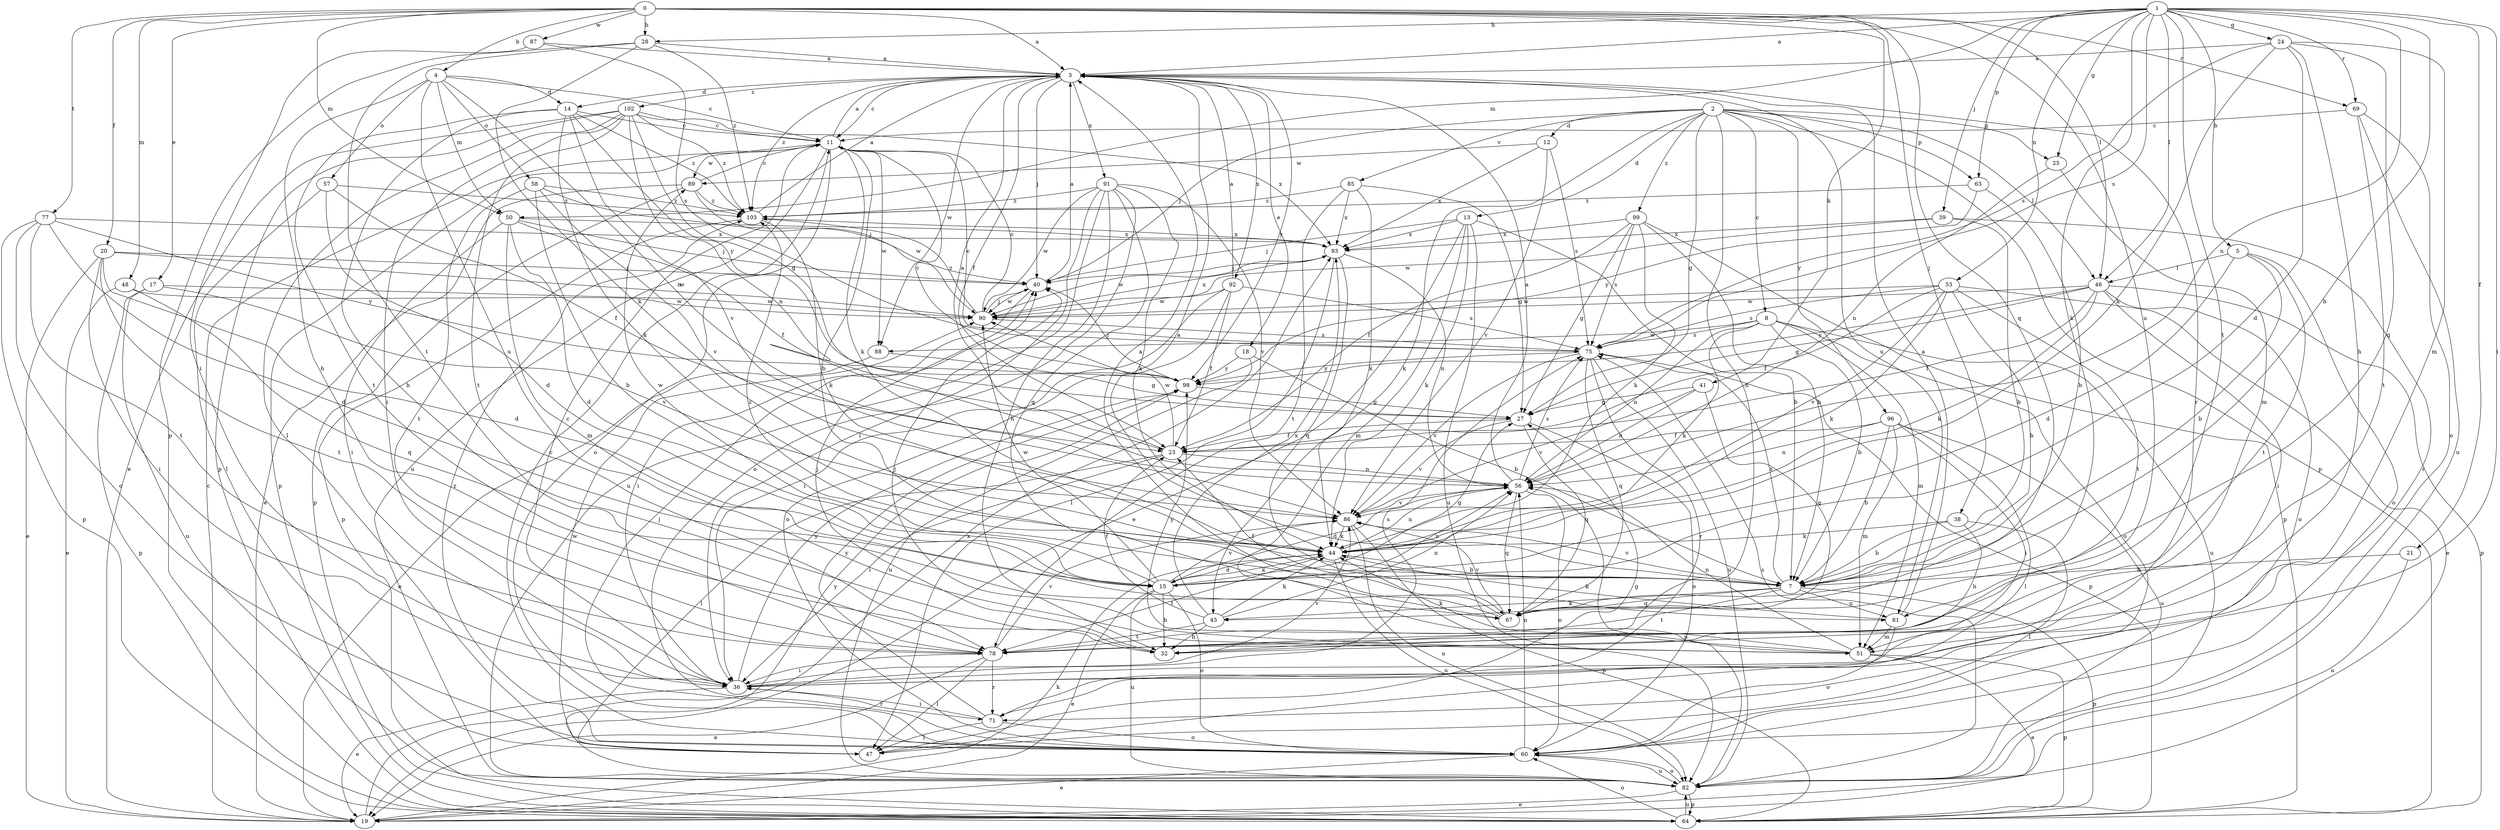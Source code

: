 strict digraph  {
0;
1;
2;
3;
4;
5;
7;
8;
11;
12;
13;
14;
15;
17;
18;
19;
20;
21;
23;
24;
25;
27;
28;
32;
36;
38;
39;
40;
41;
43;
44;
46;
47;
48;
50;
51;
53;
56;
57;
58;
60;
63;
64;
67;
69;
71;
75;
77;
78;
81;
82;
85;
86;
87;
88;
89;
90;
91;
92;
93;
96;
98;
99;
102;
103;
0 -> 3  [label=a];
0 -> 4  [label=b];
0 -> 17  [label=e];
0 -> 20  [label=f];
0 -> 28  [label=h];
0 -> 38  [label=j];
0 -> 41  [label=k];
0 -> 46  [label=l];
0 -> 48  [label=m];
0 -> 50  [label=m];
0 -> 67  [label=q];
0 -> 69  [label=r];
0 -> 77  [label=t];
0 -> 81  [label=u];
0 -> 87  [label=w];
1 -> 3  [label=a];
1 -> 5  [label=b];
1 -> 7  [label=b];
1 -> 21  [label=f];
1 -> 24  [label=g];
1 -> 25  [label=g];
1 -> 28  [label=h];
1 -> 36  [label=i];
1 -> 39  [label=j];
1 -> 43  [label=k];
1 -> 46  [label=l];
1 -> 50  [label=m];
1 -> 53  [label=n];
1 -> 56  [label=n];
1 -> 63  [label=p];
1 -> 69  [label=r];
1 -> 75  [label=s];
1 -> 78  [label=t];
2 -> 8  [label=c];
2 -> 12  [label=d];
2 -> 13  [label=d];
2 -> 25  [label=g];
2 -> 27  [label=g];
2 -> 32  [label=h];
2 -> 40  [label=j];
2 -> 43  [label=k];
2 -> 46  [label=l];
2 -> 63  [label=p];
2 -> 64  [label=p];
2 -> 85  [label=v];
2 -> 96  [label=y];
2 -> 99  [label=z];
3 -> 11  [label=c];
3 -> 14  [label=d];
3 -> 18  [label=e];
3 -> 23  [label=f];
3 -> 40  [label=j];
3 -> 71  [label=r];
3 -> 81  [label=u];
3 -> 88  [label=w];
3 -> 91  [label=x];
3 -> 92  [label=x];
3 -> 98  [label=y];
3 -> 102  [label=z];
3 -> 103  [label=z];
4 -> 11  [label=c];
4 -> 14  [label=d];
4 -> 32  [label=h];
4 -> 50  [label=m];
4 -> 56  [label=n];
4 -> 57  [label=o];
4 -> 58  [label=o];
4 -> 81  [label=u];
5 -> 7  [label=b];
5 -> 15  [label=d];
5 -> 46  [label=l];
5 -> 60  [label=o];
5 -> 78  [label=t];
7 -> 3  [label=a];
7 -> 43  [label=k];
7 -> 64  [label=p];
7 -> 67  [label=q];
7 -> 75  [label=s];
7 -> 78  [label=t];
7 -> 81  [label=u];
7 -> 86  [label=v];
7 -> 103  [label=z];
8 -> 7  [label=b];
8 -> 44  [label=k];
8 -> 51  [label=m];
8 -> 56  [label=n];
8 -> 60  [label=o];
8 -> 75  [label=s];
8 -> 82  [label=u];
8 -> 88  [label=w];
11 -> 3  [label=a];
11 -> 7  [label=b];
11 -> 44  [label=k];
11 -> 60  [label=o];
11 -> 64  [label=p];
11 -> 82  [label=u];
11 -> 88  [label=w];
11 -> 89  [label=w];
12 -> 75  [label=s];
12 -> 86  [label=v];
12 -> 89  [label=w];
12 -> 93  [label=x];
13 -> 7  [label=b];
13 -> 19  [label=e];
13 -> 40  [label=j];
13 -> 44  [label=k];
13 -> 51  [label=m];
13 -> 82  [label=u];
13 -> 93  [label=x];
14 -> 11  [label=c];
14 -> 32  [label=h];
14 -> 44  [label=k];
14 -> 78  [label=t];
14 -> 86  [label=v];
14 -> 98  [label=y];
14 -> 103  [label=z];
15 -> 19  [label=e];
15 -> 27  [label=g];
15 -> 32  [label=h];
15 -> 44  [label=k];
15 -> 56  [label=n];
15 -> 60  [label=o];
15 -> 82  [label=u];
15 -> 86  [label=v];
15 -> 89  [label=w];
15 -> 90  [label=w];
17 -> 64  [label=p];
17 -> 82  [label=u];
17 -> 86  [label=v];
17 -> 90  [label=w];
18 -> 7  [label=b];
18 -> 82  [label=u];
18 -> 98  [label=y];
19 -> 11  [label=c];
19 -> 44  [label=k];
19 -> 93  [label=x];
20 -> 15  [label=d];
20 -> 19  [label=e];
20 -> 36  [label=i];
20 -> 40  [label=j];
20 -> 78  [label=t];
20 -> 90  [label=w];
21 -> 7  [label=b];
21 -> 82  [label=u];
23 -> 3  [label=a];
23 -> 36  [label=i];
23 -> 47  [label=l];
23 -> 56  [label=n];
23 -> 90  [label=w];
24 -> 3  [label=a];
24 -> 15  [label=d];
24 -> 32  [label=h];
24 -> 44  [label=k];
24 -> 51  [label=m];
24 -> 67  [label=q];
24 -> 75  [label=s];
25 -> 51  [label=m];
25 -> 56  [label=n];
27 -> 23  [label=f];
27 -> 60  [label=o];
27 -> 67  [label=q];
27 -> 86  [label=v];
28 -> 3  [label=a];
28 -> 44  [label=k];
28 -> 64  [label=p];
28 -> 78  [label=t];
28 -> 103  [label=z];
32 -> 40  [label=j];
36 -> 11  [label=c];
36 -> 19  [label=e];
36 -> 71  [label=r];
36 -> 75  [label=s];
36 -> 86  [label=v];
36 -> 98  [label=y];
38 -> 7  [label=b];
38 -> 32  [label=h];
38 -> 44  [label=k];
38 -> 47  [label=l];
39 -> 7  [label=b];
39 -> 71  [label=r];
39 -> 90  [label=w];
39 -> 93  [label=x];
40 -> 3  [label=a];
40 -> 36  [label=i];
40 -> 90  [label=w];
41 -> 27  [label=g];
41 -> 56  [label=n];
41 -> 67  [label=q];
41 -> 86  [label=v];
43 -> 23  [label=f];
43 -> 32  [label=h];
43 -> 44  [label=k];
43 -> 56  [label=n];
43 -> 78  [label=t];
43 -> 93  [label=x];
44 -> 7  [label=b];
44 -> 15  [label=d];
44 -> 56  [label=n];
44 -> 78  [label=t];
44 -> 82  [label=u];
46 -> 23  [label=f];
46 -> 27  [label=g];
46 -> 36  [label=i];
46 -> 44  [label=k];
46 -> 60  [label=o];
46 -> 64  [label=p];
46 -> 90  [label=w];
46 -> 98  [label=y];
47 -> 27  [label=g];
47 -> 90  [label=w];
48 -> 19  [label=e];
48 -> 67  [label=q];
48 -> 90  [label=w];
50 -> 15  [label=d];
50 -> 23  [label=f];
50 -> 36  [label=i];
50 -> 40  [label=j];
50 -> 51  [label=m];
50 -> 93  [label=x];
51 -> 19  [label=e];
51 -> 40  [label=j];
51 -> 44  [label=k];
51 -> 56  [label=n];
51 -> 64  [label=p];
51 -> 98  [label=y];
53 -> 7  [label=b];
53 -> 19  [label=e];
53 -> 23  [label=f];
53 -> 44  [label=k];
53 -> 75  [label=s];
53 -> 78  [label=t];
53 -> 86  [label=v];
53 -> 90  [label=w];
56 -> 3  [label=a];
56 -> 15  [label=d];
56 -> 60  [label=o];
56 -> 67  [label=q];
56 -> 75  [label=s];
56 -> 86  [label=v];
57 -> 15  [label=d];
57 -> 23  [label=f];
57 -> 47  [label=l];
57 -> 103  [label=z];
58 -> 7  [label=b];
58 -> 40  [label=j];
58 -> 78  [label=t];
58 -> 86  [label=v];
58 -> 103  [label=z];
60 -> 11  [label=c];
60 -> 19  [label=e];
60 -> 40  [label=j];
60 -> 56  [label=n];
60 -> 82  [label=u];
60 -> 103  [label=z];
63 -> 7  [label=b];
63 -> 98  [label=y];
63 -> 103  [label=z];
64 -> 60  [label=o];
64 -> 82  [label=u];
67 -> 3  [label=a];
67 -> 23  [label=f];
67 -> 86  [label=v];
69 -> 11  [label=c];
69 -> 60  [label=o];
69 -> 78  [label=t];
69 -> 82  [label=u];
71 -> 36  [label=i];
71 -> 47  [label=l];
71 -> 60  [label=o];
71 -> 98  [label=y];
75 -> 11  [label=c];
75 -> 64  [label=p];
75 -> 67  [label=q];
75 -> 71  [label=r];
75 -> 82  [label=u];
75 -> 86  [label=v];
75 -> 98  [label=y];
77 -> 15  [label=d];
77 -> 60  [label=o];
77 -> 64  [label=p];
77 -> 78  [label=t];
77 -> 93  [label=x];
77 -> 98  [label=y];
78 -> 19  [label=e];
78 -> 36  [label=i];
78 -> 47  [label=l];
78 -> 71  [label=r];
78 -> 86  [label=v];
81 -> 3  [label=a];
81 -> 44  [label=k];
81 -> 51  [label=m];
81 -> 60  [label=o];
82 -> 19  [label=e];
82 -> 56  [label=n];
82 -> 60  [label=o];
82 -> 64  [label=p];
82 -> 75  [label=s];
82 -> 98  [label=y];
85 -> 27  [label=g];
85 -> 44  [label=k];
85 -> 78  [label=t];
85 -> 93  [label=x];
85 -> 103  [label=z];
86 -> 44  [label=k];
86 -> 64  [label=p];
86 -> 82  [label=u];
87 -> 3  [label=a];
87 -> 36  [label=i];
87 -> 75  [label=s];
88 -> 19  [label=e];
88 -> 27  [label=g];
89 -> 11  [label=c];
89 -> 19  [label=e];
89 -> 64  [label=p];
89 -> 90  [label=w];
89 -> 103  [label=z];
90 -> 11  [label=c];
90 -> 40  [label=j];
90 -> 75  [label=s];
90 -> 93  [label=x];
90 -> 103  [label=z];
91 -> 32  [label=h];
91 -> 36  [label=i];
91 -> 44  [label=k];
91 -> 60  [label=o];
91 -> 67  [label=q];
91 -> 82  [label=u];
91 -> 86  [label=v];
91 -> 90  [label=w];
91 -> 103  [label=z];
92 -> 3  [label=a];
92 -> 23  [label=f];
92 -> 36  [label=i];
92 -> 60  [label=o];
92 -> 75  [label=s];
92 -> 90  [label=w];
93 -> 40  [label=j];
93 -> 47  [label=l];
93 -> 56  [label=n];
93 -> 67  [label=q];
93 -> 90  [label=w];
96 -> 7  [label=b];
96 -> 23  [label=f];
96 -> 36  [label=i];
96 -> 47  [label=l];
96 -> 51  [label=m];
96 -> 56  [label=n];
96 -> 82  [label=u];
98 -> 11  [label=c];
98 -> 27  [label=g];
98 -> 40  [label=j];
99 -> 7  [label=b];
99 -> 23  [label=f];
99 -> 27  [label=g];
99 -> 44  [label=k];
99 -> 64  [label=p];
99 -> 75  [label=s];
99 -> 93  [label=x];
102 -> 11  [label=c];
102 -> 19  [label=e];
102 -> 27  [label=g];
102 -> 36  [label=i];
102 -> 47  [label=l];
102 -> 56  [label=n];
102 -> 64  [label=p];
102 -> 78  [label=t];
102 -> 93  [label=x];
102 -> 103  [label=z];
103 -> 3  [label=a];
103 -> 44  [label=k];
103 -> 64  [label=p];
103 -> 93  [label=x];
}
